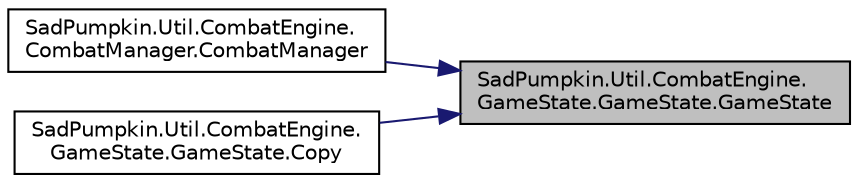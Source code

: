 digraph "SadPumpkin.Util.CombatEngine.GameState.GameState.GameState"
{
 // LATEX_PDF_SIZE
  edge [fontname="Helvetica",fontsize="10",labelfontname="Helvetica",labelfontsize="10"];
  node [fontname="Helvetica",fontsize="10",shape=record];
  rankdir="RL";
  Node1 [label="SadPumpkin.Util.CombatEngine.\lGameState.GameState.GameState",height=0.2,width=0.4,color="black", fillcolor="grey75", style="filled", fontcolor="black",tooltip="Construct a new GameState with the provided values."];
  Node1 -> Node2 [dir="back",color="midnightblue",fontsize="10",style="solid",fontname="Helvetica"];
  Node2 [label="SadPumpkin.Util.CombatEngine.\lCombatManager.CombatManager",height=0.2,width=0.4,color="black", fillcolor="white", style="filled",URL="$class_sad_pumpkin_1_1_util_1_1_combat_engine_1_1_combat_manager.html#a7488d66164b3f3bfa49bfb3cf6755f3e",tooltip="Construct a new CombatManager object with the provided data."];
  Node1 -> Node3 [dir="back",color="midnightblue",fontsize="10",style="solid",fontname="Helvetica"];
  Node3 [label="SadPumpkin.Util.CombatEngine.\lGameState.GameState.Copy",height=0.2,width=0.4,color="black", fillcolor="white", style="filled",URL="$class_sad_pumpkin_1_1_util_1_1_combat_engine_1_1_game_state_1_1_game_state.html#adeeac9b887b71f4c1ea7cd562e7dc274",tooltip="Create a deep copy of the current object."];
}
